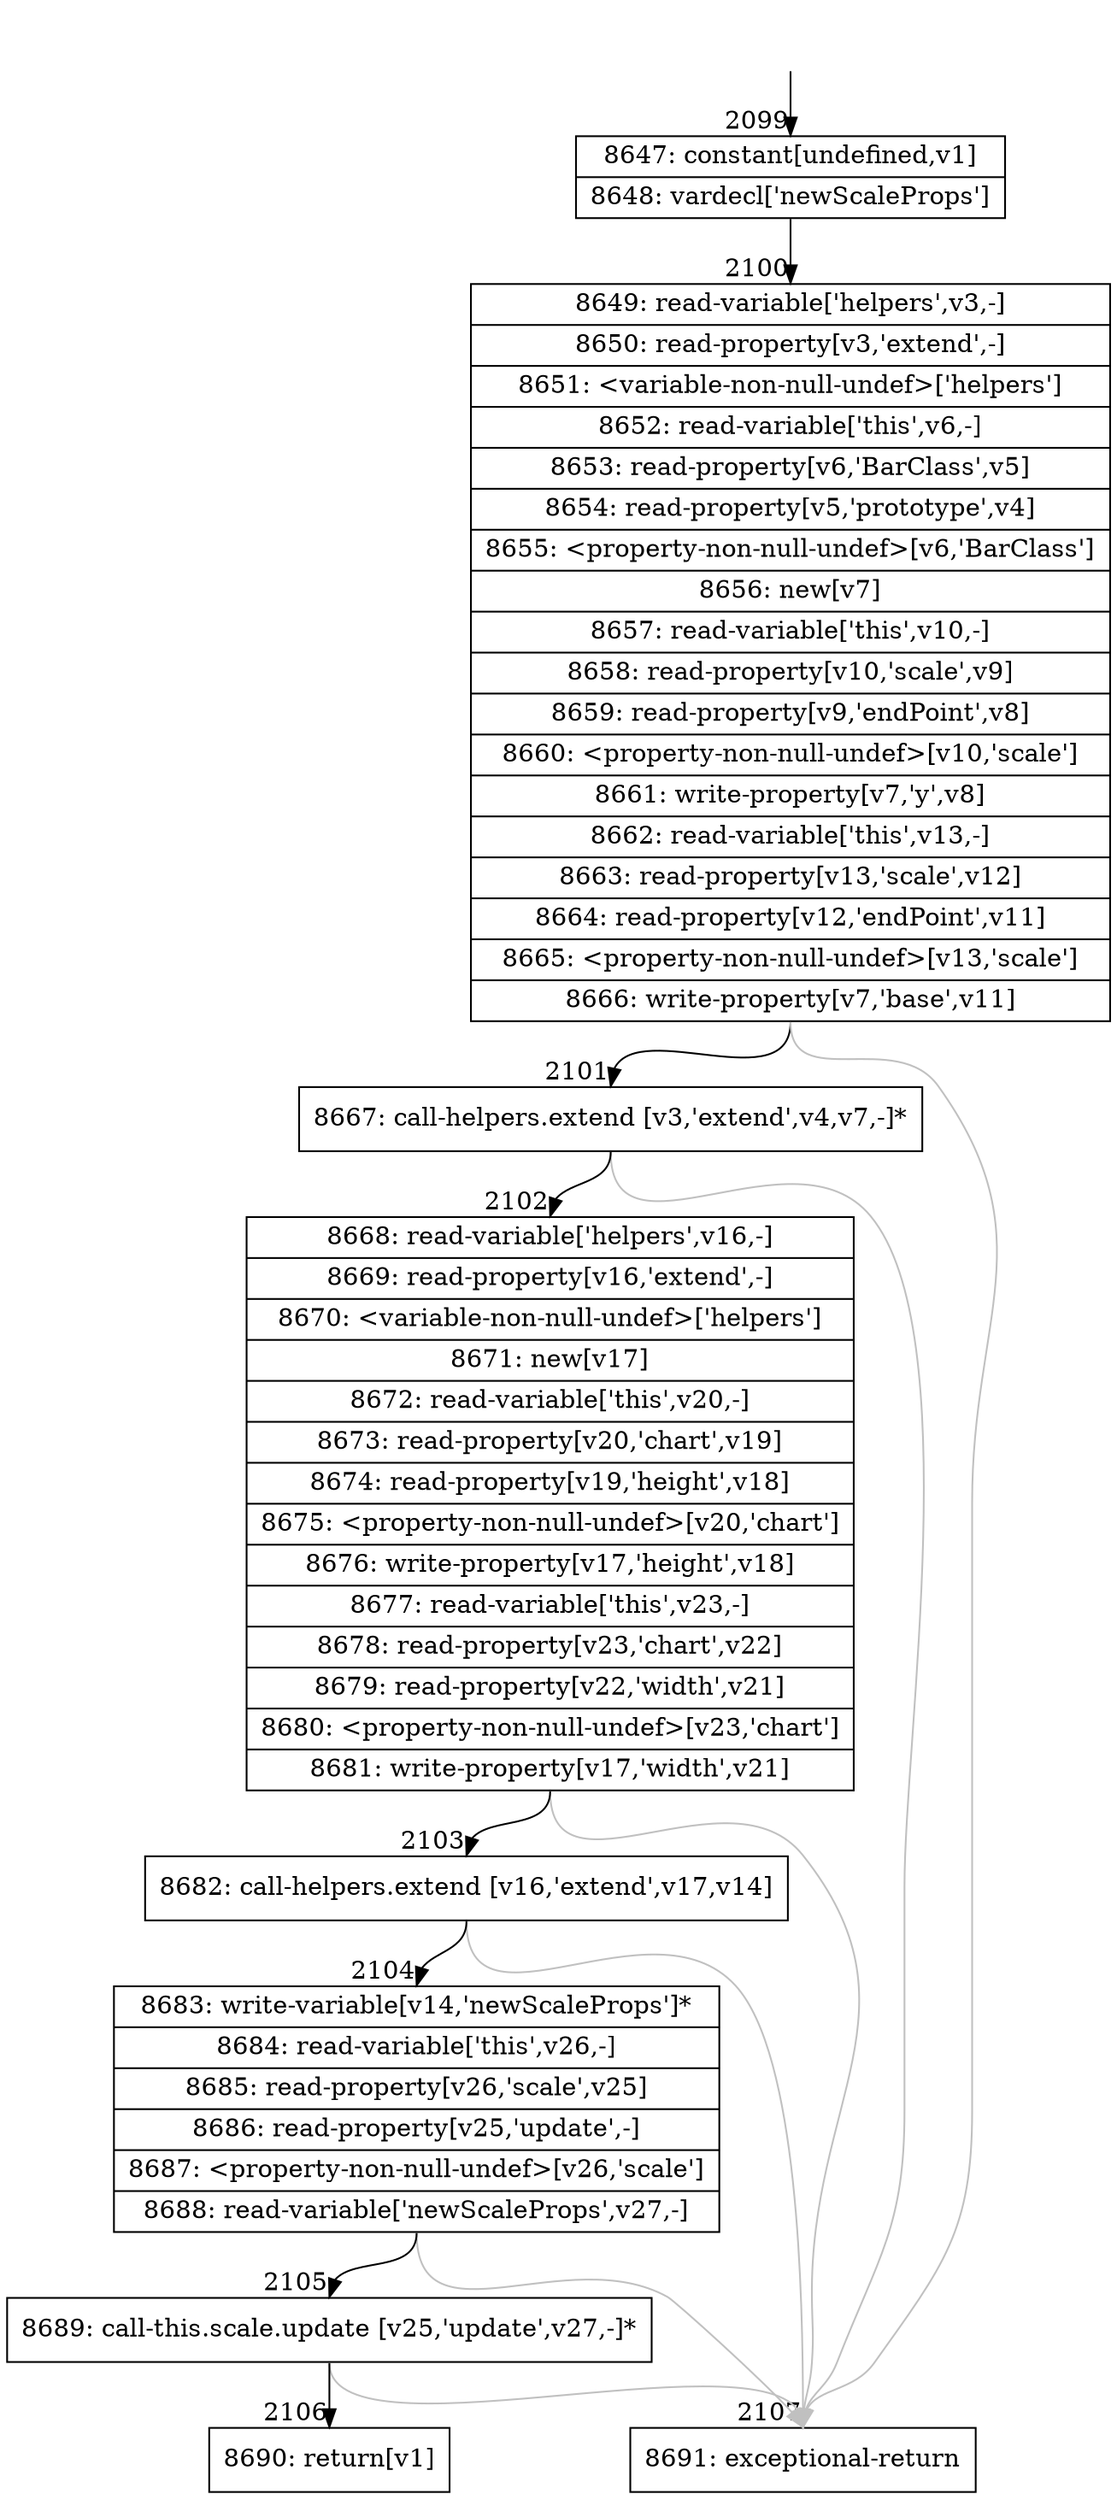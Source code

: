 digraph {
rankdir="TD"
BB_entry192[shape=none,label=""];
BB_entry192 -> BB2099 [tailport=s, headport=n, headlabel="    2099"]
BB2099 [shape=record label="{8647: constant[undefined,v1]|8648: vardecl['newScaleProps']}" ] 
BB2099 -> BB2100 [tailport=s, headport=n, headlabel="      2100"]
BB2100 [shape=record label="{8649: read-variable['helpers',v3,-]|8650: read-property[v3,'extend',-]|8651: \<variable-non-null-undef\>['helpers']|8652: read-variable['this',v6,-]|8653: read-property[v6,'BarClass',v5]|8654: read-property[v5,'prototype',v4]|8655: \<property-non-null-undef\>[v6,'BarClass']|8656: new[v7]|8657: read-variable['this',v10,-]|8658: read-property[v10,'scale',v9]|8659: read-property[v9,'endPoint',v8]|8660: \<property-non-null-undef\>[v10,'scale']|8661: write-property[v7,'y',v8]|8662: read-variable['this',v13,-]|8663: read-property[v13,'scale',v12]|8664: read-property[v12,'endPoint',v11]|8665: \<property-non-null-undef\>[v13,'scale']|8666: write-property[v7,'base',v11]}" ] 
BB2100 -> BB2101 [tailport=s, headport=n, headlabel="      2101"]
BB2100 -> BB2107 [tailport=s, headport=n, color=gray, headlabel="      2107"]
BB2101 [shape=record label="{8667: call-helpers.extend [v3,'extend',v4,v7,-]*}" ] 
BB2101 -> BB2102 [tailport=s, headport=n, headlabel="      2102"]
BB2101 -> BB2107 [tailport=s, headport=n, color=gray]
BB2102 [shape=record label="{8668: read-variable['helpers',v16,-]|8669: read-property[v16,'extend',-]|8670: \<variable-non-null-undef\>['helpers']|8671: new[v17]|8672: read-variable['this',v20,-]|8673: read-property[v20,'chart',v19]|8674: read-property[v19,'height',v18]|8675: \<property-non-null-undef\>[v20,'chart']|8676: write-property[v17,'height',v18]|8677: read-variable['this',v23,-]|8678: read-property[v23,'chart',v22]|8679: read-property[v22,'width',v21]|8680: \<property-non-null-undef\>[v23,'chart']|8681: write-property[v17,'width',v21]}" ] 
BB2102 -> BB2103 [tailport=s, headport=n, headlabel="      2103"]
BB2102 -> BB2107 [tailport=s, headport=n, color=gray]
BB2103 [shape=record label="{8682: call-helpers.extend [v16,'extend',v17,v14]}" ] 
BB2103 -> BB2104 [tailport=s, headport=n, headlabel="      2104"]
BB2103 -> BB2107 [tailport=s, headport=n, color=gray]
BB2104 [shape=record label="{8683: write-variable[v14,'newScaleProps']*|8684: read-variable['this',v26,-]|8685: read-property[v26,'scale',v25]|8686: read-property[v25,'update',-]|8687: \<property-non-null-undef\>[v26,'scale']|8688: read-variable['newScaleProps',v27,-]}" ] 
BB2104 -> BB2105 [tailport=s, headport=n, headlabel="      2105"]
BB2104 -> BB2107 [tailport=s, headport=n, color=gray]
BB2105 [shape=record label="{8689: call-this.scale.update [v25,'update',v27,-]*}" ] 
BB2105 -> BB2106 [tailport=s, headport=n, headlabel="      2106"]
BB2105 -> BB2107 [tailport=s, headport=n, color=gray]
BB2106 [shape=record label="{8690: return[v1]}" ] 
BB2107 [shape=record label="{8691: exceptional-return}" ] 
//#$~ 2295
}

